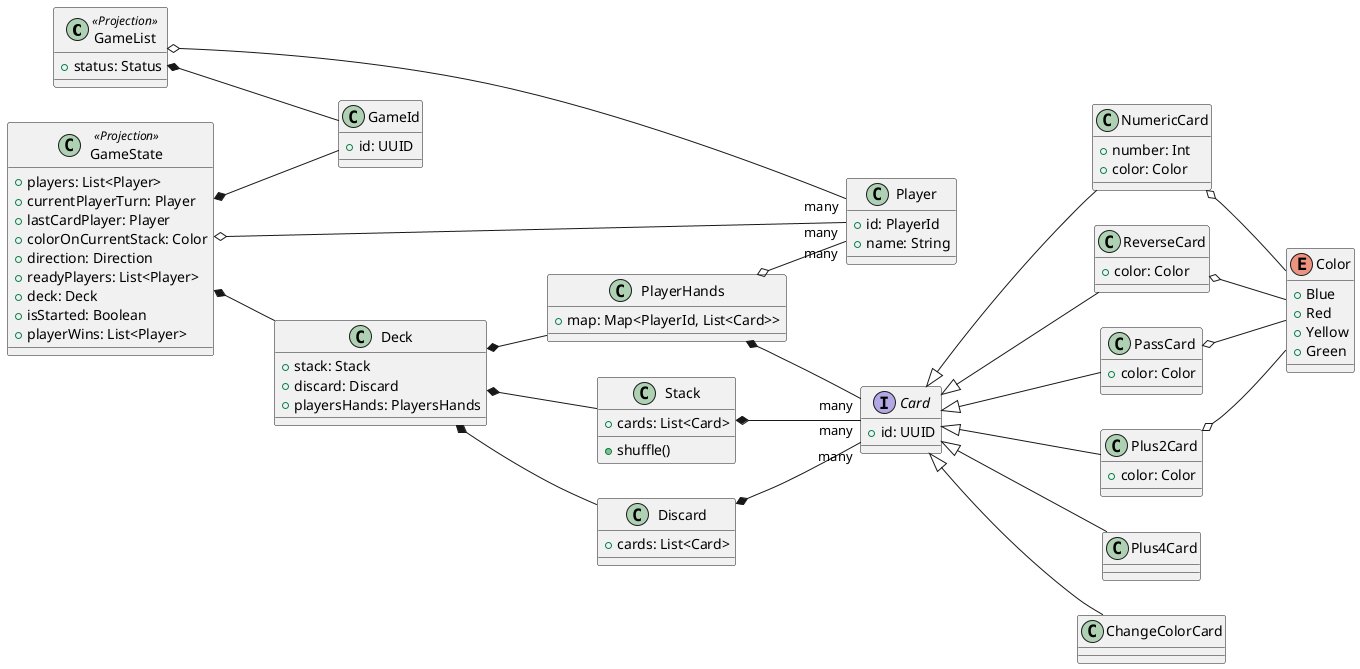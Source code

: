 @startuml
'https://plantuml.com/class-diagram

left to right direction

class GameList <<Projection>> {
  + status: Status
}
class GameState <<Projection>> {
  + players: List<Player>
  + currentPlayerTurn: Player
  + lastCardPlayer: Player
  + colorOnCurrentStack: Color
  + direction: Direction
  + readyPlayers: List<Player>
  + deck: Deck
  + isStarted: Boolean
  + playerWins: List<Player>
}
interface Card {
  + id: UUID
}
enum Color {
  + Blue
  + Red
  + Yellow
  + Green
}
class GameId {
  + id: UUID
}
class Player {
  + id: PlayerId
  + name: String
}
class Deck {
  + stack: Stack
  + discard: Discard
  + playersHands: PlayersHands
}
class Stack {
  + cards: List<Card>
  + shuffle()
}
class Discard {
  + cards: List<Card>
}
class PlayerHands {
  + map: Map<PlayerId, List<Card>>
}

class NumericCard {
  + number: Int
  + color: Color
}
class ReverseCard {
  + color: Color
}
class PassCard {
  + color: Color
}
class Plus2Card {
  + color: Color
}
class Plus4Card
class ChangeColorCard

GameState *-- Deck
GameState o-- "many" Player
Deck *-- PlayerHands
PlayerHands *-- "many" Card
PlayerHands o-- "many" Player
Stack *-- "many" Card
Discard *-- "many" Card
Deck *-- Stack
Deck *-- Discard
GameState *-- GameId
Card <|--- NumericCard
Card <|--- ReverseCard
Card <|--- PassCard
Card <|--- ChangeColorCard
Card <|--- Plus2Card
Card <|--- Plus4Card

ReverseCard o-- Color
NumericCard o-- Color
PassCard o-- Color
Plus2Card o-- Color

GameList *-- GameId
GameList o-- "many" Player

@enduml